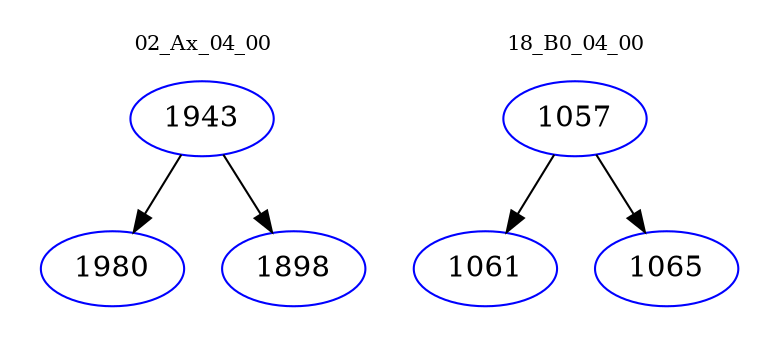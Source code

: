 digraph{
subgraph cluster_0 {
color = white
label = "02_Ax_04_00";
fontsize=10;
T0_1943 [label="1943", color="blue"]
T0_1943 -> T0_1980 [color="black"]
T0_1980 [label="1980", color="blue"]
T0_1943 -> T0_1898 [color="black"]
T0_1898 [label="1898", color="blue"]
}
subgraph cluster_1 {
color = white
label = "18_B0_04_00";
fontsize=10;
T1_1057 [label="1057", color="blue"]
T1_1057 -> T1_1061 [color="black"]
T1_1061 [label="1061", color="blue"]
T1_1057 -> T1_1065 [color="black"]
T1_1065 [label="1065", color="blue"]
}
}

